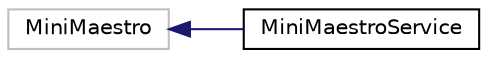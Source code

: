 digraph "Graphical Class Hierarchy"
{
  edge [fontname="Helvetica",fontsize="10",labelfontname="Helvetica",labelfontsize="10"];
  node [fontname="Helvetica",fontsize="10",shape=record];
  rankdir="LR";
  Node1 [label="MiniMaestro",height=0.2,width=0.4,color="grey75", fillcolor="white", style="filled"];
  Node1 -> Node2 [dir="back",color="midnightblue",fontsize="10",style="solid",fontname="Helvetica"];
  Node2 [label="MiniMaestroService",height=0.2,width=0.4,color="black", fillcolor="white", style="filled",URL="$classMiniMaestroService.html",tooltip="Handles Maestro communication. "];
}
